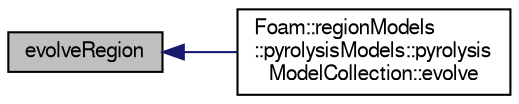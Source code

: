 digraph "evolveRegion"
{
  bgcolor="transparent";
  edge [fontname="FreeSans",fontsize="10",labelfontname="FreeSans",labelfontsize="10"];
  node [fontname="FreeSans",fontsize="10",shape=record];
  rankdir="LR";
  Node2935 [label="evolveRegion",height=0.2,width=0.4,color="black", fillcolor="grey75", style="filled", fontcolor="black"];
  Node2935 -> Node2936 [dir="back",color="midnightblue",fontsize="10",style="solid",fontname="FreeSans"];
  Node2936 [label="Foam::regionModels\l::pyrolysisModels::pyrolysis\lModelCollection::evolve",height=0.2,width=0.4,color="black",URL="$a28974.html#a9e3bb886209d951167cd385c1ffe0b00",tooltip="Evolve regions. "];
}
